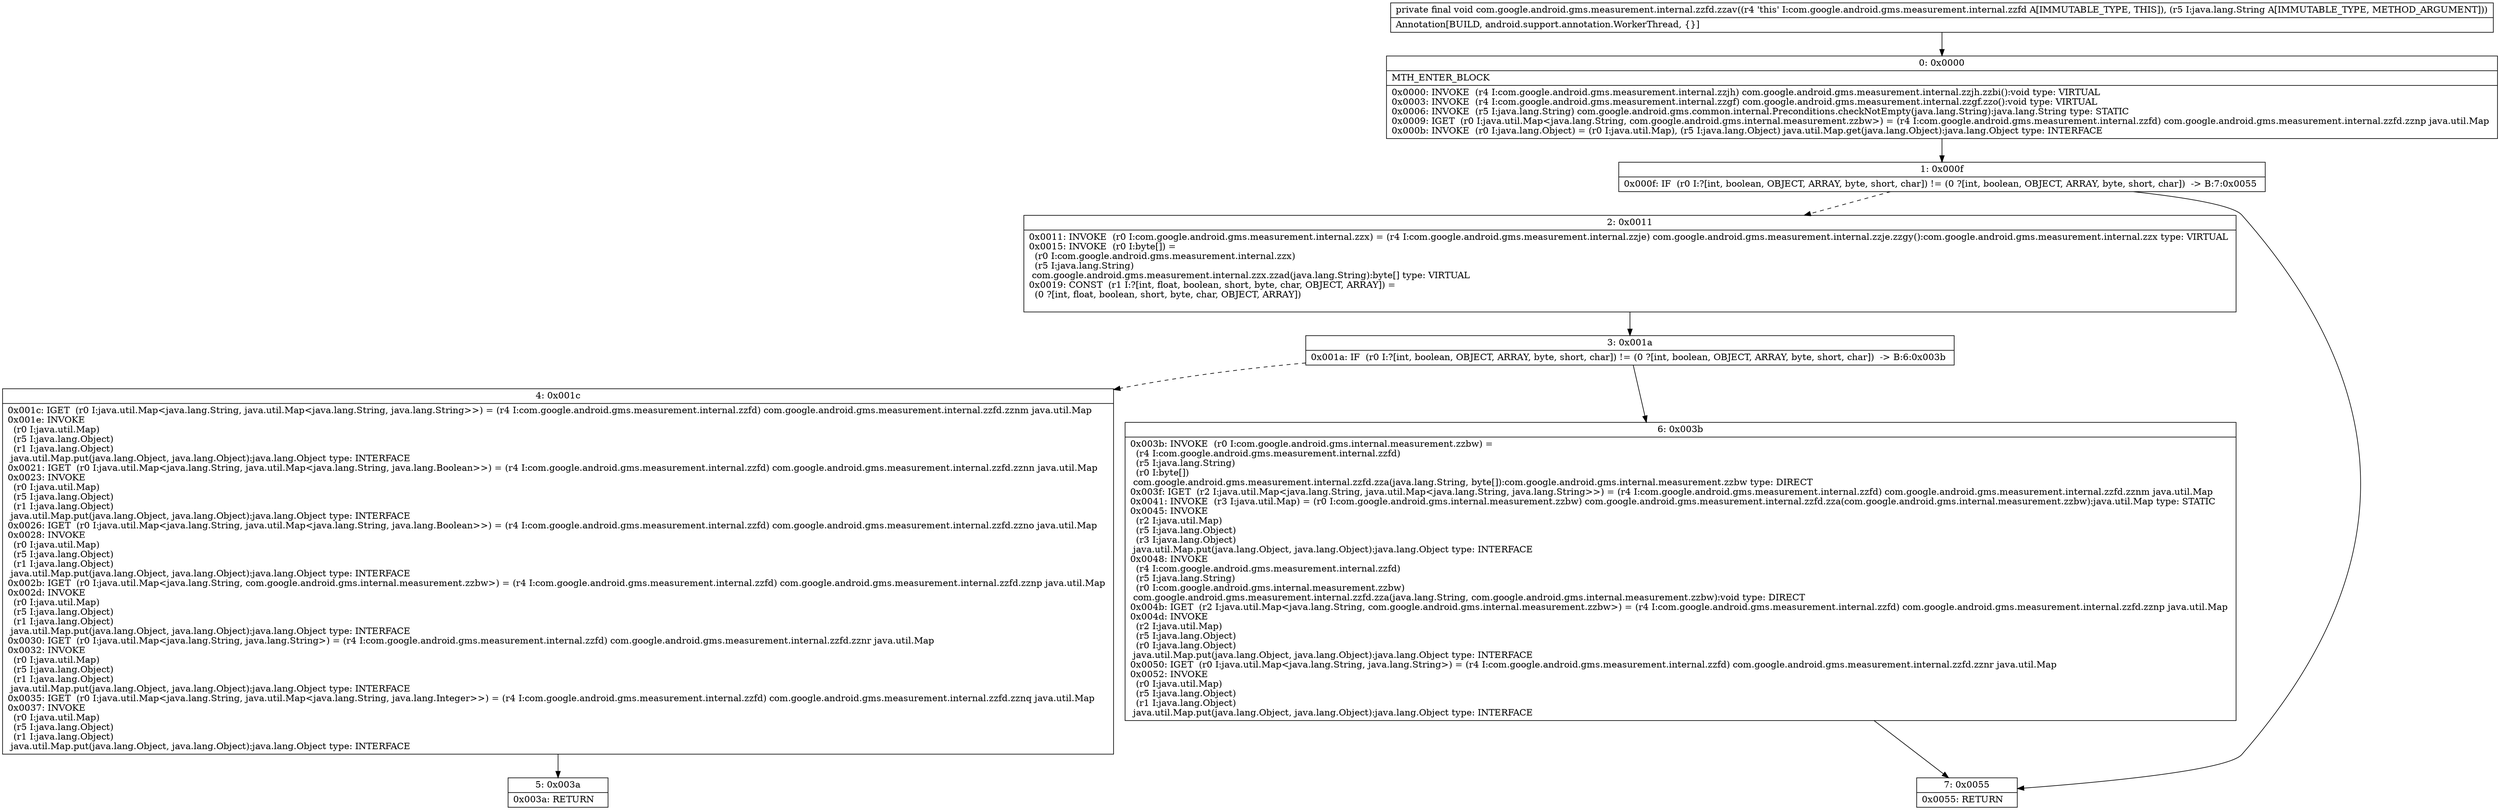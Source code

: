digraph "CFG forcom.google.android.gms.measurement.internal.zzfd.zzav(Ljava\/lang\/String;)V" {
Node_0 [shape=record,label="{0\:\ 0x0000|MTH_ENTER_BLOCK\l|0x0000: INVOKE  (r4 I:com.google.android.gms.measurement.internal.zzjh) com.google.android.gms.measurement.internal.zzjh.zzbi():void type: VIRTUAL \l0x0003: INVOKE  (r4 I:com.google.android.gms.measurement.internal.zzgf) com.google.android.gms.measurement.internal.zzgf.zzo():void type: VIRTUAL \l0x0006: INVOKE  (r5 I:java.lang.String) com.google.android.gms.common.internal.Preconditions.checkNotEmpty(java.lang.String):java.lang.String type: STATIC \l0x0009: IGET  (r0 I:java.util.Map\<java.lang.String, com.google.android.gms.internal.measurement.zzbw\>) = (r4 I:com.google.android.gms.measurement.internal.zzfd) com.google.android.gms.measurement.internal.zzfd.zznp java.util.Map \l0x000b: INVOKE  (r0 I:java.lang.Object) = (r0 I:java.util.Map), (r5 I:java.lang.Object) java.util.Map.get(java.lang.Object):java.lang.Object type: INTERFACE \l}"];
Node_1 [shape=record,label="{1\:\ 0x000f|0x000f: IF  (r0 I:?[int, boolean, OBJECT, ARRAY, byte, short, char]) != (0 ?[int, boolean, OBJECT, ARRAY, byte, short, char])  \-\> B:7:0x0055 \l}"];
Node_2 [shape=record,label="{2\:\ 0x0011|0x0011: INVOKE  (r0 I:com.google.android.gms.measurement.internal.zzx) = (r4 I:com.google.android.gms.measurement.internal.zzje) com.google.android.gms.measurement.internal.zzje.zzgy():com.google.android.gms.measurement.internal.zzx type: VIRTUAL \l0x0015: INVOKE  (r0 I:byte[]) = \l  (r0 I:com.google.android.gms.measurement.internal.zzx)\l  (r5 I:java.lang.String)\l com.google.android.gms.measurement.internal.zzx.zzad(java.lang.String):byte[] type: VIRTUAL \l0x0019: CONST  (r1 I:?[int, float, boolean, short, byte, char, OBJECT, ARRAY]) = \l  (0 ?[int, float, boolean, short, byte, char, OBJECT, ARRAY])\l \l}"];
Node_3 [shape=record,label="{3\:\ 0x001a|0x001a: IF  (r0 I:?[int, boolean, OBJECT, ARRAY, byte, short, char]) != (0 ?[int, boolean, OBJECT, ARRAY, byte, short, char])  \-\> B:6:0x003b \l}"];
Node_4 [shape=record,label="{4\:\ 0x001c|0x001c: IGET  (r0 I:java.util.Map\<java.lang.String, java.util.Map\<java.lang.String, java.lang.String\>\>) = (r4 I:com.google.android.gms.measurement.internal.zzfd) com.google.android.gms.measurement.internal.zzfd.zznm java.util.Map \l0x001e: INVOKE  \l  (r0 I:java.util.Map)\l  (r5 I:java.lang.Object)\l  (r1 I:java.lang.Object)\l java.util.Map.put(java.lang.Object, java.lang.Object):java.lang.Object type: INTERFACE \l0x0021: IGET  (r0 I:java.util.Map\<java.lang.String, java.util.Map\<java.lang.String, java.lang.Boolean\>\>) = (r4 I:com.google.android.gms.measurement.internal.zzfd) com.google.android.gms.measurement.internal.zzfd.zznn java.util.Map \l0x0023: INVOKE  \l  (r0 I:java.util.Map)\l  (r5 I:java.lang.Object)\l  (r1 I:java.lang.Object)\l java.util.Map.put(java.lang.Object, java.lang.Object):java.lang.Object type: INTERFACE \l0x0026: IGET  (r0 I:java.util.Map\<java.lang.String, java.util.Map\<java.lang.String, java.lang.Boolean\>\>) = (r4 I:com.google.android.gms.measurement.internal.zzfd) com.google.android.gms.measurement.internal.zzfd.zzno java.util.Map \l0x0028: INVOKE  \l  (r0 I:java.util.Map)\l  (r5 I:java.lang.Object)\l  (r1 I:java.lang.Object)\l java.util.Map.put(java.lang.Object, java.lang.Object):java.lang.Object type: INTERFACE \l0x002b: IGET  (r0 I:java.util.Map\<java.lang.String, com.google.android.gms.internal.measurement.zzbw\>) = (r4 I:com.google.android.gms.measurement.internal.zzfd) com.google.android.gms.measurement.internal.zzfd.zznp java.util.Map \l0x002d: INVOKE  \l  (r0 I:java.util.Map)\l  (r5 I:java.lang.Object)\l  (r1 I:java.lang.Object)\l java.util.Map.put(java.lang.Object, java.lang.Object):java.lang.Object type: INTERFACE \l0x0030: IGET  (r0 I:java.util.Map\<java.lang.String, java.lang.String\>) = (r4 I:com.google.android.gms.measurement.internal.zzfd) com.google.android.gms.measurement.internal.zzfd.zznr java.util.Map \l0x0032: INVOKE  \l  (r0 I:java.util.Map)\l  (r5 I:java.lang.Object)\l  (r1 I:java.lang.Object)\l java.util.Map.put(java.lang.Object, java.lang.Object):java.lang.Object type: INTERFACE \l0x0035: IGET  (r0 I:java.util.Map\<java.lang.String, java.util.Map\<java.lang.String, java.lang.Integer\>\>) = (r4 I:com.google.android.gms.measurement.internal.zzfd) com.google.android.gms.measurement.internal.zzfd.zznq java.util.Map \l0x0037: INVOKE  \l  (r0 I:java.util.Map)\l  (r5 I:java.lang.Object)\l  (r1 I:java.lang.Object)\l java.util.Map.put(java.lang.Object, java.lang.Object):java.lang.Object type: INTERFACE \l}"];
Node_5 [shape=record,label="{5\:\ 0x003a|0x003a: RETURN   \l}"];
Node_6 [shape=record,label="{6\:\ 0x003b|0x003b: INVOKE  (r0 I:com.google.android.gms.internal.measurement.zzbw) = \l  (r4 I:com.google.android.gms.measurement.internal.zzfd)\l  (r5 I:java.lang.String)\l  (r0 I:byte[])\l com.google.android.gms.measurement.internal.zzfd.zza(java.lang.String, byte[]):com.google.android.gms.internal.measurement.zzbw type: DIRECT \l0x003f: IGET  (r2 I:java.util.Map\<java.lang.String, java.util.Map\<java.lang.String, java.lang.String\>\>) = (r4 I:com.google.android.gms.measurement.internal.zzfd) com.google.android.gms.measurement.internal.zzfd.zznm java.util.Map \l0x0041: INVOKE  (r3 I:java.util.Map) = (r0 I:com.google.android.gms.internal.measurement.zzbw) com.google.android.gms.measurement.internal.zzfd.zza(com.google.android.gms.internal.measurement.zzbw):java.util.Map type: STATIC \l0x0045: INVOKE  \l  (r2 I:java.util.Map)\l  (r5 I:java.lang.Object)\l  (r3 I:java.lang.Object)\l java.util.Map.put(java.lang.Object, java.lang.Object):java.lang.Object type: INTERFACE \l0x0048: INVOKE  \l  (r4 I:com.google.android.gms.measurement.internal.zzfd)\l  (r5 I:java.lang.String)\l  (r0 I:com.google.android.gms.internal.measurement.zzbw)\l com.google.android.gms.measurement.internal.zzfd.zza(java.lang.String, com.google.android.gms.internal.measurement.zzbw):void type: DIRECT \l0x004b: IGET  (r2 I:java.util.Map\<java.lang.String, com.google.android.gms.internal.measurement.zzbw\>) = (r4 I:com.google.android.gms.measurement.internal.zzfd) com.google.android.gms.measurement.internal.zzfd.zznp java.util.Map \l0x004d: INVOKE  \l  (r2 I:java.util.Map)\l  (r5 I:java.lang.Object)\l  (r0 I:java.lang.Object)\l java.util.Map.put(java.lang.Object, java.lang.Object):java.lang.Object type: INTERFACE \l0x0050: IGET  (r0 I:java.util.Map\<java.lang.String, java.lang.String\>) = (r4 I:com.google.android.gms.measurement.internal.zzfd) com.google.android.gms.measurement.internal.zzfd.zznr java.util.Map \l0x0052: INVOKE  \l  (r0 I:java.util.Map)\l  (r5 I:java.lang.Object)\l  (r1 I:java.lang.Object)\l java.util.Map.put(java.lang.Object, java.lang.Object):java.lang.Object type: INTERFACE \l}"];
Node_7 [shape=record,label="{7\:\ 0x0055|0x0055: RETURN   \l}"];
MethodNode[shape=record,label="{private final void com.google.android.gms.measurement.internal.zzfd.zzav((r4 'this' I:com.google.android.gms.measurement.internal.zzfd A[IMMUTABLE_TYPE, THIS]), (r5 I:java.lang.String A[IMMUTABLE_TYPE, METHOD_ARGUMENT]))  | Annotation[BUILD, android.support.annotation.WorkerThread, \{\}]\l}"];
MethodNode -> Node_0;
Node_0 -> Node_1;
Node_1 -> Node_2[style=dashed];
Node_1 -> Node_7;
Node_2 -> Node_3;
Node_3 -> Node_4[style=dashed];
Node_3 -> Node_6;
Node_4 -> Node_5;
Node_6 -> Node_7;
}

